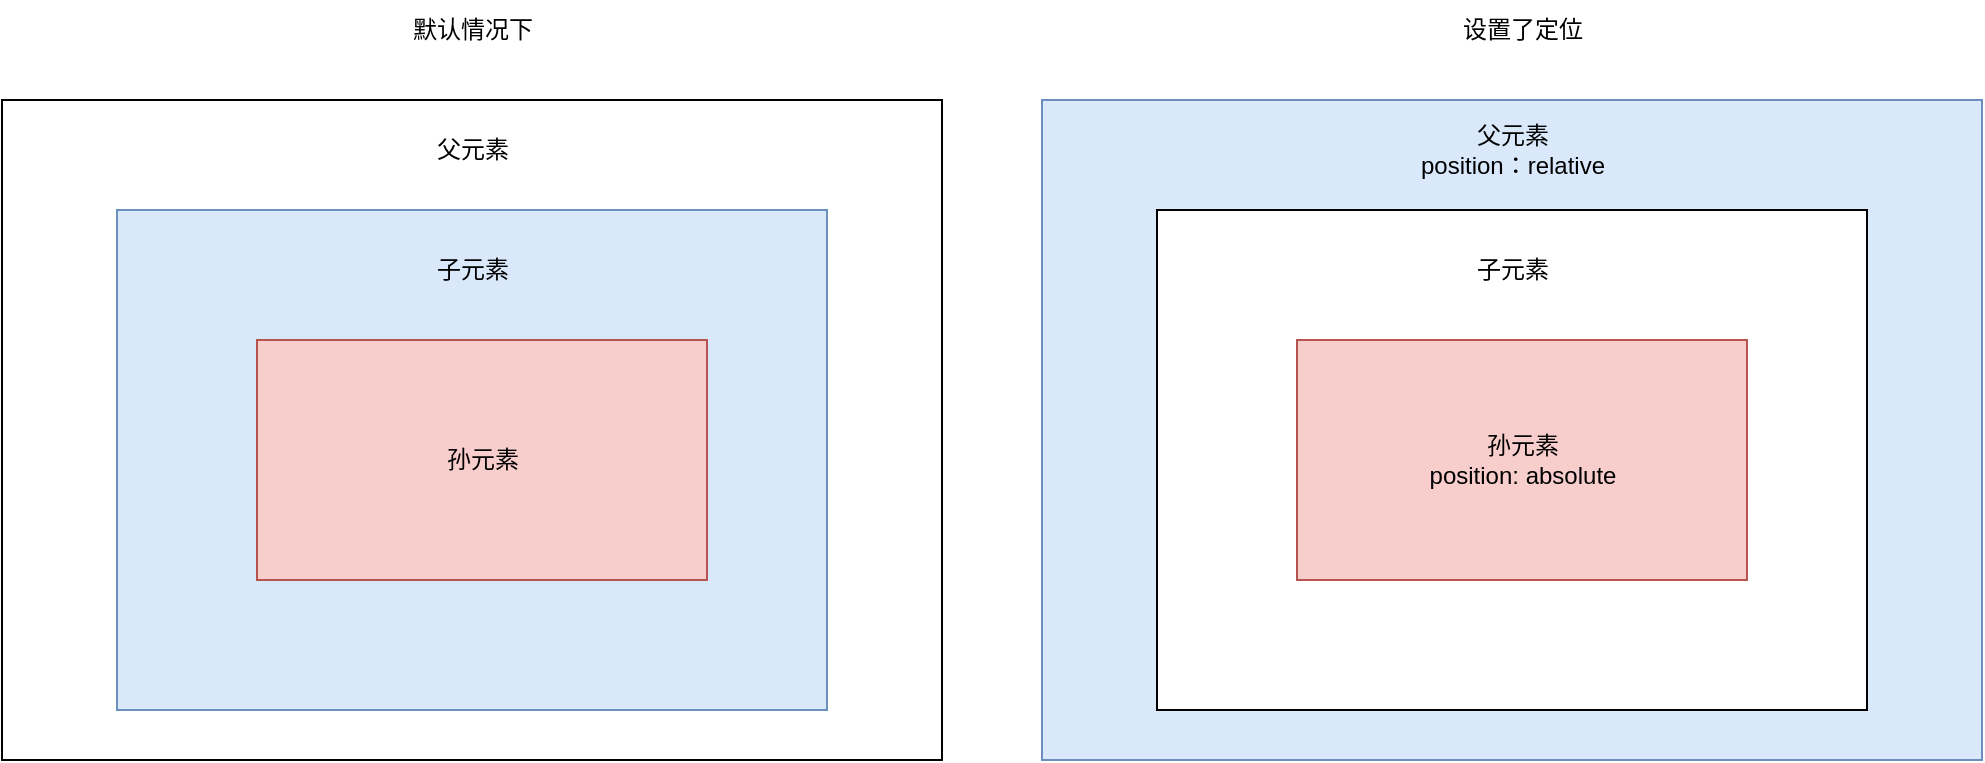 <mxfile version="21.1.2" type="github">
  <diagram id="vOtwyxsowngqIWFzgA5S" name="第 1 页">
    <mxGraphModel dx="954" dy="591" grid="1" gridSize="10" guides="1" tooltips="1" connect="1" arrows="1" fold="1" page="1" pageScale="1" pageWidth="827" pageHeight="1169" math="0" shadow="0">
      <root>
        <mxCell id="0" />
        <mxCell id="1" parent="0" />
        <mxCell id="jszXjwG2PapAZkdfPK6n-2" value="" style="rounded=0;whiteSpace=wrap;html=1;" parent="1" vertex="1">
          <mxGeometry x="160" y="140" width="470" height="330" as="geometry" />
        </mxCell>
        <mxCell id="7XjCfoqgdIHwEQ1C-yAg-2" value="父元素" style="text;strokeColor=none;align=center;fillColor=none;html=1;verticalAlign=middle;whiteSpace=wrap;rounded=0;" vertex="1" parent="1">
          <mxGeometry x="337.5" y="150" width="115" height="30" as="geometry" />
        </mxCell>
        <mxCell id="7XjCfoqgdIHwEQ1C-yAg-3" value="" style="whiteSpace=wrap;html=1;fillColor=#dae8fc;strokeColor=#6c8ebf;" vertex="1" parent="1">
          <mxGeometry x="217.5" y="195" width="355" height="250" as="geometry" />
        </mxCell>
        <mxCell id="7XjCfoqgdIHwEQ1C-yAg-4" value="子元素" style="text;strokeColor=none;align=center;fillColor=none;html=1;verticalAlign=middle;whiteSpace=wrap;rounded=0;" vertex="1" parent="1">
          <mxGeometry x="342.5" y="210" width="105" height="30" as="geometry" />
        </mxCell>
        <mxCell id="7XjCfoqgdIHwEQ1C-yAg-5" value="孙元素" style="whiteSpace=wrap;html=1;fillColor=#f8cecc;strokeColor=#b85450;" vertex="1" parent="1">
          <mxGeometry x="287.5" y="260" width="225" height="120" as="geometry" />
        </mxCell>
        <mxCell id="7XjCfoqgdIHwEQ1C-yAg-8" value="" style="rounded=0;whiteSpace=wrap;html=1;fillColor=#dae8fc;strokeColor=#6c8ebf;" vertex="1" parent="1">
          <mxGeometry x="680" y="140" width="470" height="330" as="geometry" />
        </mxCell>
        <mxCell id="7XjCfoqgdIHwEQ1C-yAg-9" value="父元素&lt;br&gt;position：relative" style="text;strokeColor=none;align=center;fillColor=none;html=1;verticalAlign=middle;whiteSpace=wrap;rounded=0;" vertex="1" parent="1">
          <mxGeometry x="857.5" y="150" width="115" height="30" as="geometry" />
        </mxCell>
        <mxCell id="7XjCfoqgdIHwEQ1C-yAg-10" value="" style="whiteSpace=wrap;html=1;" vertex="1" parent="1">
          <mxGeometry x="737.5" y="195" width="355" height="250" as="geometry" />
        </mxCell>
        <mxCell id="7XjCfoqgdIHwEQ1C-yAg-11" value="子元素" style="text;strokeColor=none;align=center;fillColor=none;html=1;verticalAlign=middle;whiteSpace=wrap;rounded=0;" vertex="1" parent="1">
          <mxGeometry x="862.5" y="210" width="105" height="30" as="geometry" />
        </mxCell>
        <mxCell id="7XjCfoqgdIHwEQ1C-yAg-12" value="孙元素&lt;br&gt;position: absolute" style="whiteSpace=wrap;html=1;fillColor=#f8cecc;strokeColor=#b85450;" vertex="1" parent="1">
          <mxGeometry x="807.5" y="260" width="225" height="120" as="geometry" />
        </mxCell>
        <mxCell id="7XjCfoqgdIHwEQ1C-yAg-13" value="默认情况下" style="text;strokeColor=none;align=center;fillColor=none;html=1;verticalAlign=middle;whiteSpace=wrap;rounded=0;" vertex="1" parent="1">
          <mxGeometry x="337.5" y="90" width="115" height="30" as="geometry" />
        </mxCell>
        <mxCell id="7XjCfoqgdIHwEQ1C-yAg-14" value="设置了定位" style="text;strokeColor=none;align=center;fillColor=none;html=1;verticalAlign=middle;whiteSpace=wrap;rounded=0;" vertex="1" parent="1">
          <mxGeometry x="862.5" y="90" width="115" height="30" as="geometry" />
        </mxCell>
      </root>
    </mxGraphModel>
  </diagram>
</mxfile>
